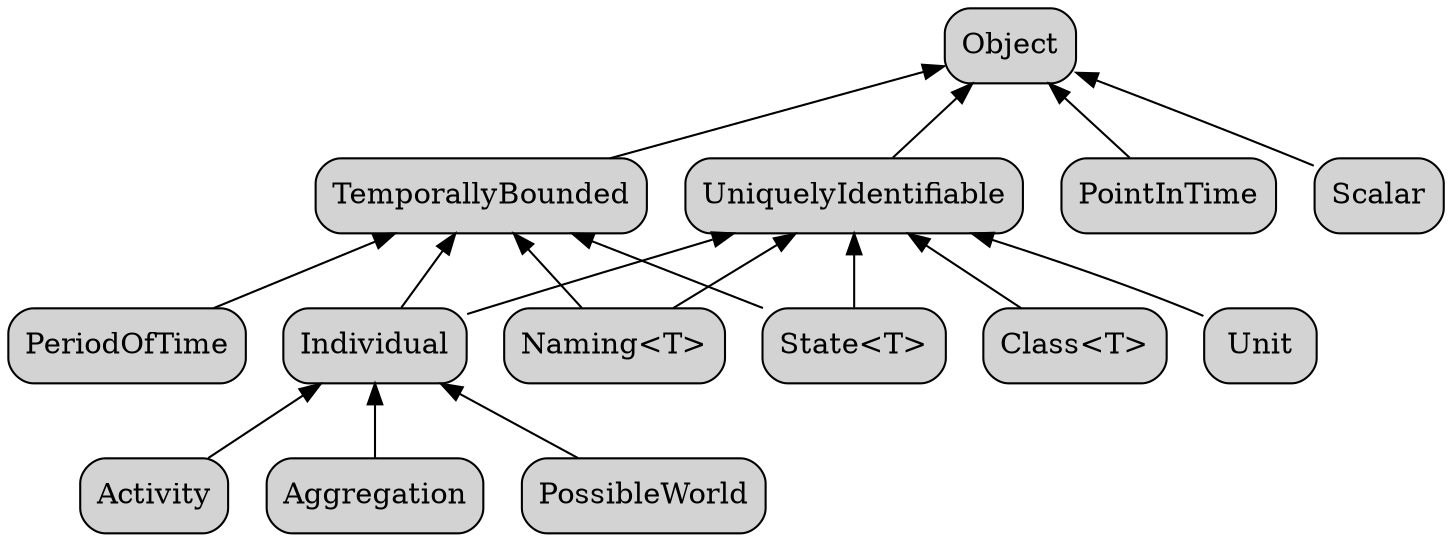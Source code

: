 digraph G {
    node [shape=box, style="filled,rounded", fillcolor=lightgray];
    rankdir=BT;
    TemporallyBounded -> Object;
    Activity -> Individual;
    Aggregation -> Individual;
    "Class<T>" -> UniquelyIdentifiable;
    Individual -> TemporallyBounded;
    Individual -> UniquelyIdentifiable;
    "Naming<T>" -> UniquelyIdentifiable;
    "Naming<T>" -> TemporallyBounded;
    PeriodOfTime -> TemporallyBounded;
    PointInTime -> Object;
    UniquelyIdentifiable -> Object;
    PossibleWorld -> Individual;
    Scalar -> Object;
    "State<T>" -> TemporallyBounded;
    "State<T>" -> UniquelyIdentifiable;
    Unit -> UniquelyIdentifiable;
}